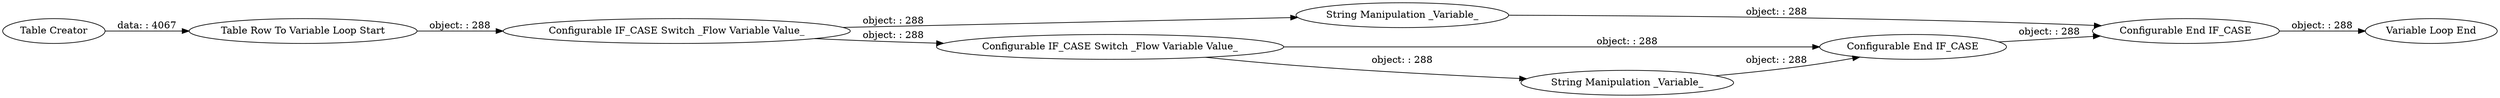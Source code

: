 digraph {
	"-1713409003835065325_888" [label="Configurable IF_CASE Switch _Flow Variable Value_"]
	"-1713409003835065325_893" [label="Configurable End IF_CASE"]
	"-1713409003835065325_899" [label="Variable Loop End"]
	"-1713409003835065325_891" [label="String Manipulation _Variable_"]
	"-1713409003835065325_889" [label="String Manipulation _Variable_"]
	"-1713409003835065325_892" [label="Configurable IF_CASE Switch _Flow Variable Value_"]
	"-1713409003835065325_898" [label="Table Row To Variable Loop Start"]
	"-1713409003835065325_894" [label="Table Creator"]
	"-1713409003835065325_890" [label="Configurable End IF_CASE"]
	"-1713409003835065325_892" -> "-1713409003835065325_891" [label="object: : 288"]
	"-1713409003835065325_898" -> "-1713409003835065325_888" [label="object: : 288"]
	"-1713409003835065325_890" -> "-1713409003835065325_899" [label="object: : 288"]
	"-1713409003835065325_888" -> "-1713409003835065325_892" [label="object: : 288"]
	"-1713409003835065325_888" -> "-1713409003835065325_889" [label="object: : 288"]
	"-1713409003835065325_891" -> "-1713409003835065325_893" [label="object: : 288"]
	"-1713409003835065325_894" -> "-1713409003835065325_898" [label="data: : 4067"]
	"-1713409003835065325_893" -> "-1713409003835065325_890" [label="object: : 288"]
	"-1713409003835065325_889" -> "-1713409003835065325_890" [label="object: : 288"]
	"-1713409003835065325_892" -> "-1713409003835065325_893" [label="object: : 288"]
	rankdir=LR
}
